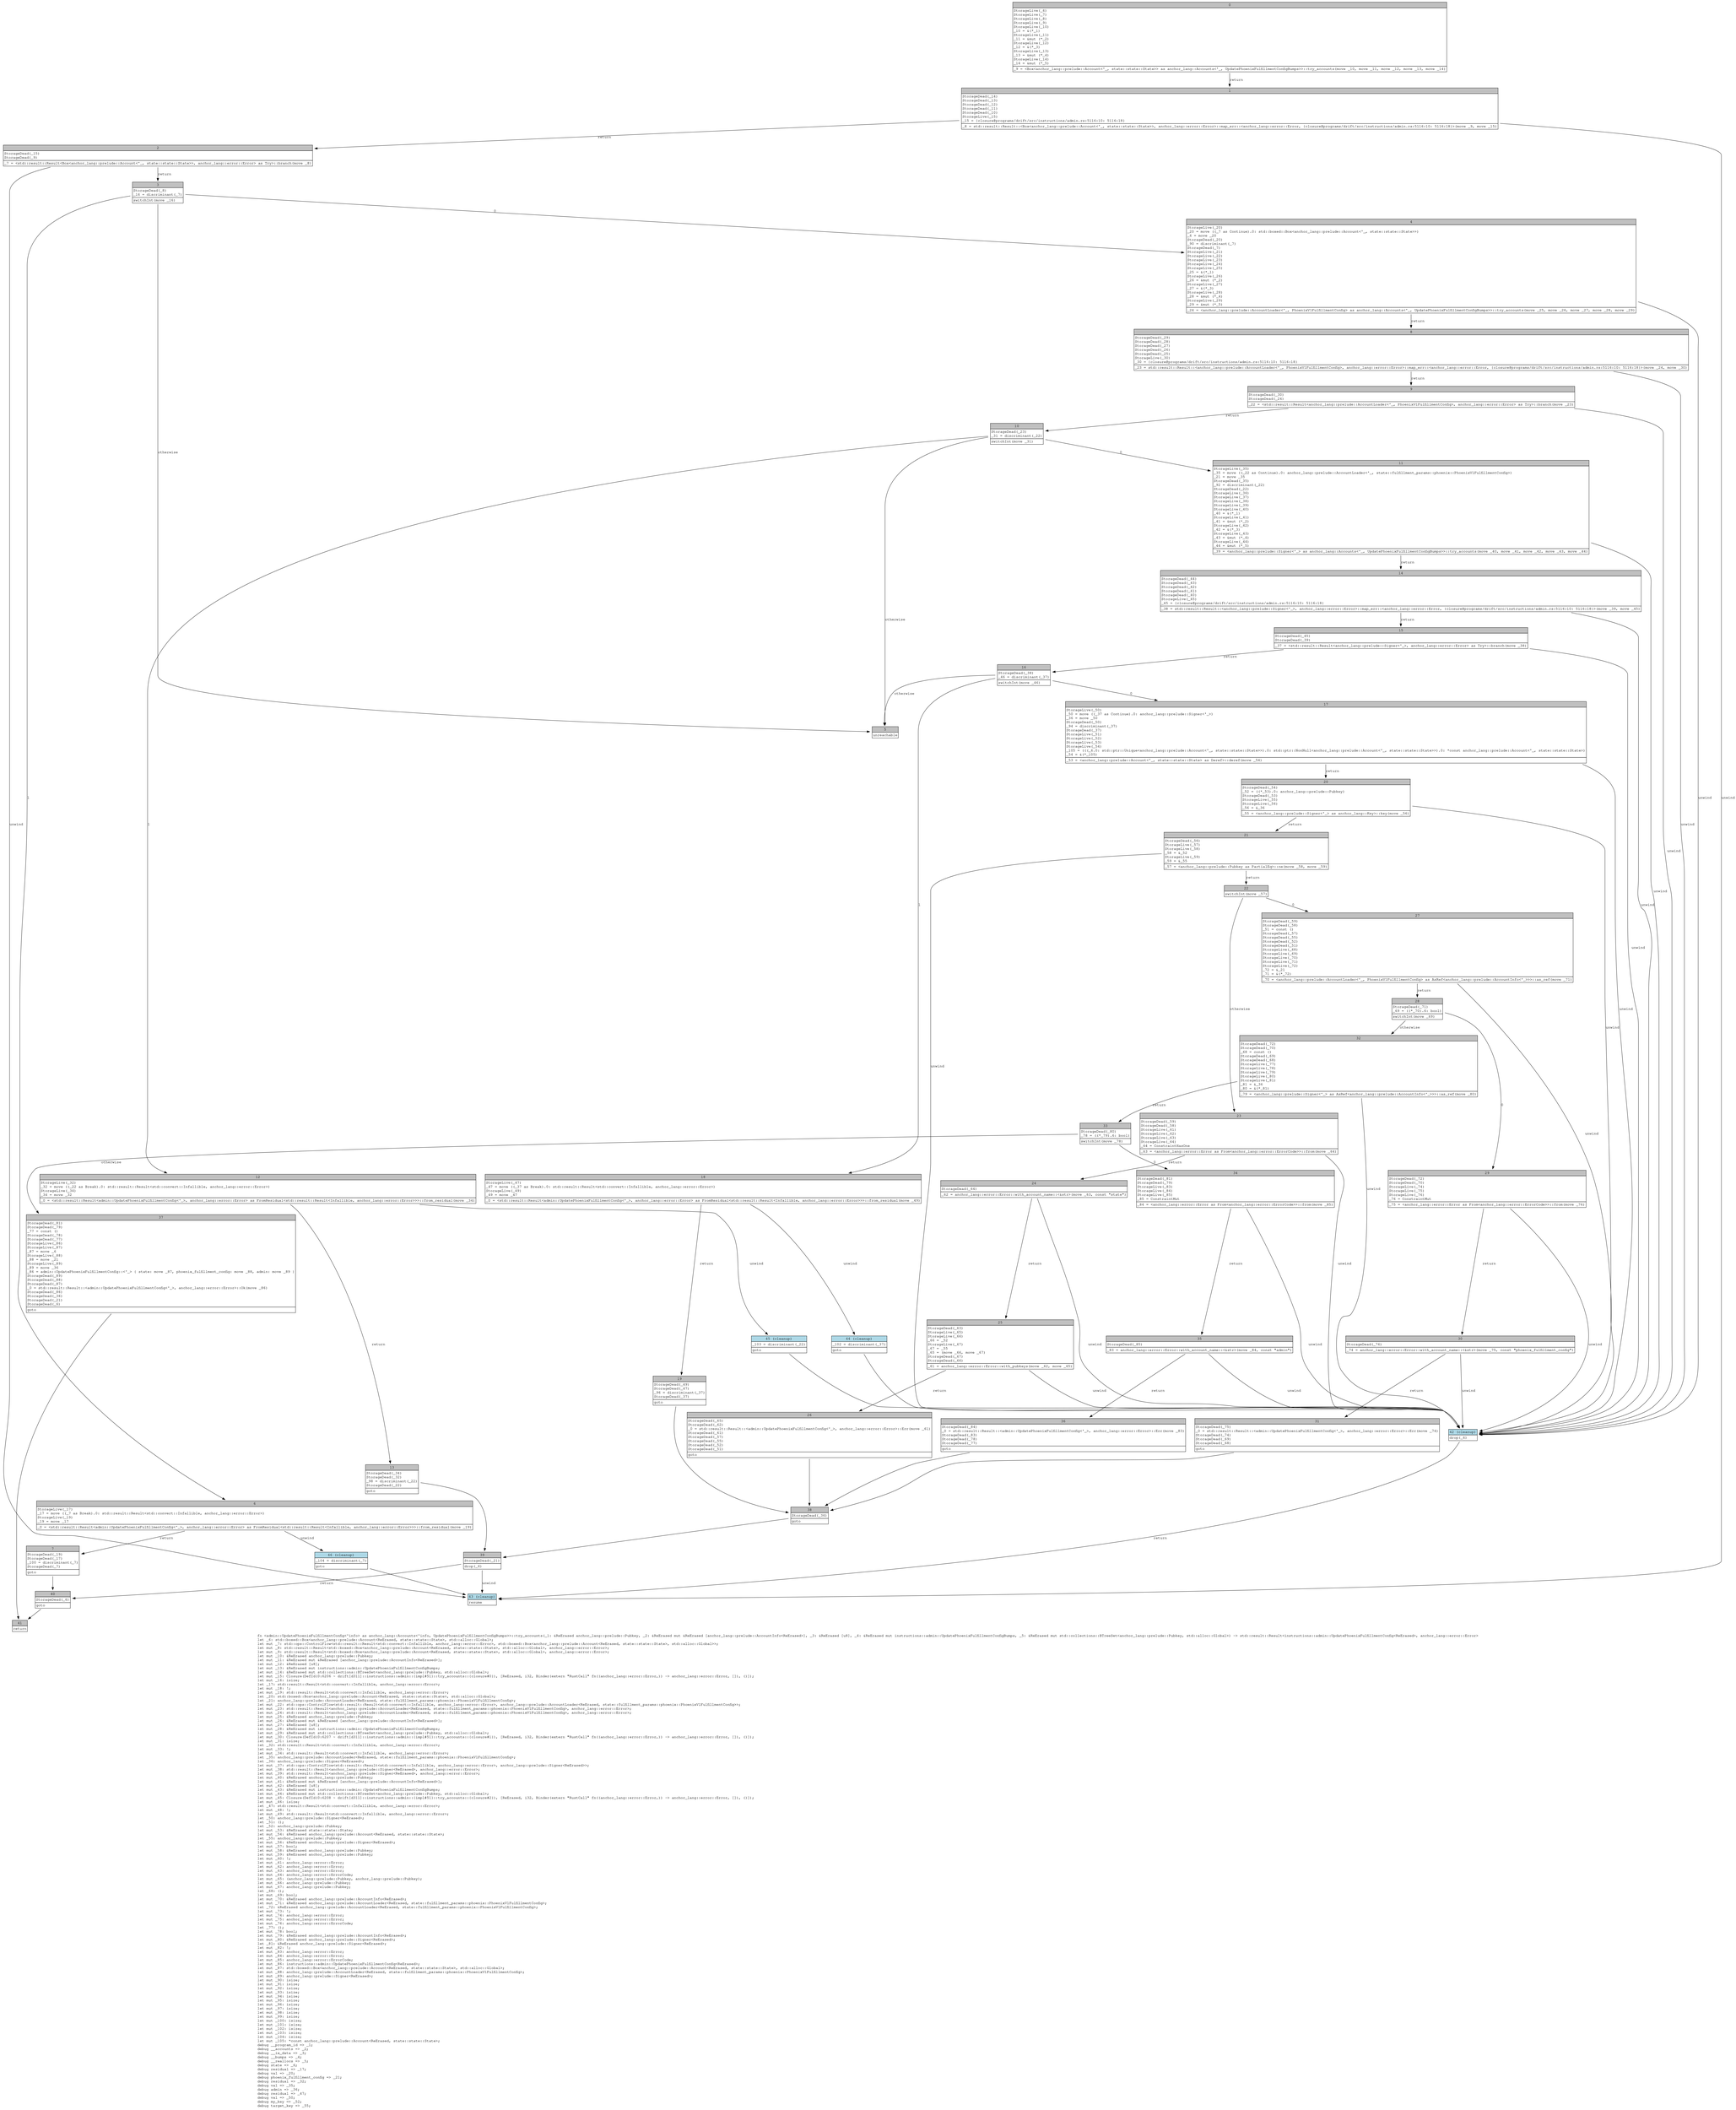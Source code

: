 digraph Mir_0_6205 {
    graph [fontname="Courier, monospace"];
    node [fontname="Courier, monospace"];
    edge [fontname="Courier, monospace"];
    label=<fn &lt;admin::UpdatePhoenixFulfillmentConfig&lt;'info&gt; as anchor_lang::Accounts&lt;'info, UpdatePhoenixFulfillmentConfigBumps&gt;&gt;::try_accounts(_1: &amp;ReErased anchor_lang::prelude::Pubkey, _2: &amp;ReErased mut &amp;ReErased [anchor_lang::prelude::AccountInfo&lt;ReErased&gt;], _3: &amp;ReErased [u8], _4: &amp;ReErased mut instructions::admin::UpdatePhoenixFulfillmentConfigBumps, _5: &amp;ReErased mut std::collections::BTreeSet&lt;anchor_lang::prelude::Pubkey, std::alloc::Global&gt;) -&gt; std::result::Result&lt;instructions::admin::UpdatePhoenixFulfillmentConfig&lt;ReErased&gt;, anchor_lang::error::Error&gt;<br align="left"/>let _6: std::boxed::Box&lt;anchor_lang::prelude::Account&lt;ReErased, state::state::State&gt;, std::alloc::Global&gt;;<br align="left"/>let mut _7: std::ops::ControlFlow&lt;std::result::Result&lt;std::convert::Infallible, anchor_lang::error::Error&gt;, std::boxed::Box&lt;anchor_lang::prelude::Account&lt;ReErased, state::state::State&gt;, std::alloc::Global&gt;&gt;;<br align="left"/>let mut _8: std::result::Result&lt;std::boxed::Box&lt;anchor_lang::prelude::Account&lt;ReErased, state::state::State&gt;, std::alloc::Global&gt;, anchor_lang::error::Error&gt;;<br align="left"/>let mut _9: std::result::Result&lt;std::boxed::Box&lt;anchor_lang::prelude::Account&lt;ReErased, state::state::State&gt;, std::alloc::Global&gt;, anchor_lang::error::Error&gt;;<br align="left"/>let mut _10: &amp;ReErased anchor_lang::prelude::Pubkey;<br align="left"/>let mut _11: &amp;ReErased mut &amp;ReErased [anchor_lang::prelude::AccountInfo&lt;ReErased&gt;];<br align="left"/>let mut _12: &amp;ReErased [u8];<br align="left"/>let mut _13: &amp;ReErased mut instructions::admin::UpdatePhoenixFulfillmentConfigBumps;<br align="left"/>let mut _14: &amp;ReErased mut std::collections::BTreeSet&lt;anchor_lang::prelude::Pubkey, std::alloc::Global&gt;;<br align="left"/>let mut _15: Closure(DefId(0:6206 ~ drift[d311]::instructions::admin::{impl#51}::try_accounts::{closure#0}), [ReErased, i32, Binder(extern &quot;RustCall&quot; fn((anchor_lang::error::Error,)) -&gt; anchor_lang::error::Error, []), ()]);<br align="left"/>let mut _16: isize;<br align="left"/>let _17: std::result::Result&lt;std::convert::Infallible, anchor_lang::error::Error&gt;;<br align="left"/>let mut _18: !;<br align="left"/>let mut _19: std::result::Result&lt;std::convert::Infallible, anchor_lang::error::Error&gt;;<br align="left"/>let _20: std::boxed::Box&lt;anchor_lang::prelude::Account&lt;ReErased, state::state::State&gt;, std::alloc::Global&gt;;<br align="left"/>let _21: anchor_lang::prelude::AccountLoader&lt;ReErased, state::fulfillment_params::phoenix::PhoenixV1FulfillmentConfig&gt;;<br align="left"/>let mut _22: std::ops::ControlFlow&lt;std::result::Result&lt;std::convert::Infallible, anchor_lang::error::Error&gt;, anchor_lang::prelude::AccountLoader&lt;ReErased, state::fulfillment_params::phoenix::PhoenixV1FulfillmentConfig&gt;&gt;;<br align="left"/>let mut _23: std::result::Result&lt;anchor_lang::prelude::AccountLoader&lt;ReErased, state::fulfillment_params::phoenix::PhoenixV1FulfillmentConfig&gt;, anchor_lang::error::Error&gt;;<br align="left"/>let mut _24: std::result::Result&lt;anchor_lang::prelude::AccountLoader&lt;ReErased, state::fulfillment_params::phoenix::PhoenixV1FulfillmentConfig&gt;, anchor_lang::error::Error&gt;;<br align="left"/>let mut _25: &amp;ReErased anchor_lang::prelude::Pubkey;<br align="left"/>let mut _26: &amp;ReErased mut &amp;ReErased [anchor_lang::prelude::AccountInfo&lt;ReErased&gt;];<br align="left"/>let mut _27: &amp;ReErased [u8];<br align="left"/>let mut _28: &amp;ReErased mut instructions::admin::UpdatePhoenixFulfillmentConfigBumps;<br align="left"/>let mut _29: &amp;ReErased mut std::collections::BTreeSet&lt;anchor_lang::prelude::Pubkey, std::alloc::Global&gt;;<br align="left"/>let mut _30: Closure(DefId(0:6207 ~ drift[d311]::instructions::admin::{impl#51}::try_accounts::{closure#1}), [ReErased, i32, Binder(extern &quot;RustCall&quot; fn((anchor_lang::error::Error,)) -&gt; anchor_lang::error::Error, []), ()]);<br align="left"/>let mut _31: isize;<br align="left"/>let _32: std::result::Result&lt;std::convert::Infallible, anchor_lang::error::Error&gt;;<br align="left"/>let mut _33: !;<br align="left"/>let mut _34: std::result::Result&lt;std::convert::Infallible, anchor_lang::error::Error&gt;;<br align="left"/>let _35: anchor_lang::prelude::AccountLoader&lt;ReErased, state::fulfillment_params::phoenix::PhoenixV1FulfillmentConfig&gt;;<br align="left"/>let _36: anchor_lang::prelude::Signer&lt;ReErased&gt;;<br align="left"/>let mut _37: std::ops::ControlFlow&lt;std::result::Result&lt;std::convert::Infallible, anchor_lang::error::Error&gt;, anchor_lang::prelude::Signer&lt;ReErased&gt;&gt;;<br align="left"/>let mut _38: std::result::Result&lt;anchor_lang::prelude::Signer&lt;ReErased&gt;, anchor_lang::error::Error&gt;;<br align="left"/>let mut _39: std::result::Result&lt;anchor_lang::prelude::Signer&lt;ReErased&gt;, anchor_lang::error::Error&gt;;<br align="left"/>let mut _40: &amp;ReErased anchor_lang::prelude::Pubkey;<br align="left"/>let mut _41: &amp;ReErased mut &amp;ReErased [anchor_lang::prelude::AccountInfo&lt;ReErased&gt;];<br align="left"/>let mut _42: &amp;ReErased [u8];<br align="left"/>let mut _43: &amp;ReErased mut instructions::admin::UpdatePhoenixFulfillmentConfigBumps;<br align="left"/>let mut _44: &amp;ReErased mut std::collections::BTreeSet&lt;anchor_lang::prelude::Pubkey, std::alloc::Global&gt;;<br align="left"/>let mut _45: Closure(DefId(0:6208 ~ drift[d311]::instructions::admin::{impl#51}::try_accounts::{closure#2}), [ReErased, i32, Binder(extern &quot;RustCall&quot; fn((anchor_lang::error::Error,)) -&gt; anchor_lang::error::Error, []), ()]);<br align="left"/>let mut _46: isize;<br align="left"/>let _47: std::result::Result&lt;std::convert::Infallible, anchor_lang::error::Error&gt;;<br align="left"/>let mut _48: !;<br align="left"/>let mut _49: std::result::Result&lt;std::convert::Infallible, anchor_lang::error::Error&gt;;<br align="left"/>let _50: anchor_lang::prelude::Signer&lt;ReErased&gt;;<br align="left"/>let _51: ();<br align="left"/>let _52: anchor_lang::prelude::Pubkey;<br align="left"/>let mut _53: &amp;ReErased state::state::State;<br align="left"/>let mut _54: &amp;ReErased anchor_lang::prelude::Account&lt;ReErased, state::state::State&gt;;<br align="left"/>let _55: anchor_lang::prelude::Pubkey;<br align="left"/>let mut _56: &amp;ReErased anchor_lang::prelude::Signer&lt;ReErased&gt;;<br align="left"/>let mut _57: bool;<br align="left"/>let mut _58: &amp;ReErased anchor_lang::prelude::Pubkey;<br align="left"/>let mut _59: &amp;ReErased anchor_lang::prelude::Pubkey;<br align="left"/>let mut _60: !;<br align="left"/>let mut _61: anchor_lang::error::Error;<br align="left"/>let mut _62: anchor_lang::error::Error;<br align="left"/>let mut _63: anchor_lang::error::Error;<br align="left"/>let mut _64: anchor_lang::error::ErrorCode;<br align="left"/>let mut _65: (anchor_lang::prelude::Pubkey, anchor_lang::prelude::Pubkey);<br align="left"/>let mut _66: anchor_lang::prelude::Pubkey;<br align="left"/>let mut _67: anchor_lang::prelude::Pubkey;<br align="left"/>let _68: ();<br align="left"/>let mut _69: bool;<br align="left"/>let mut _70: &amp;ReErased anchor_lang::prelude::AccountInfo&lt;ReErased&gt;;<br align="left"/>let mut _71: &amp;ReErased anchor_lang::prelude::AccountLoader&lt;ReErased, state::fulfillment_params::phoenix::PhoenixV1FulfillmentConfig&gt;;<br align="left"/>let _72: &amp;ReErased anchor_lang::prelude::AccountLoader&lt;ReErased, state::fulfillment_params::phoenix::PhoenixV1FulfillmentConfig&gt;;<br align="left"/>let mut _73: !;<br align="left"/>let mut _74: anchor_lang::error::Error;<br align="left"/>let mut _75: anchor_lang::error::Error;<br align="left"/>let mut _76: anchor_lang::error::ErrorCode;<br align="left"/>let _77: ();<br align="left"/>let mut _78: bool;<br align="left"/>let mut _79: &amp;ReErased anchor_lang::prelude::AccountInfo&lt;ReErased&gt;;<br align="left"/>let mut _80: &amp;ReErased anchor_lang::prelude::Signer&lt;ReErased&gt;;<br align="left"/>let _81: &amp;ReErased anchor_lang::prelude::Signer&lt;ReErased&gt;;<br align="left"/>let mut _82: !;<br align="left"/>let mut _83: anchor_lang::error::Error;<br align="left"/>let mut _84: anchor_lang::error::Error;<br align="left"/>let mut _85: anchor_lang::error::ErrorCode;<br align="left"/>let mut _86: instructions::admin::UpdatePhoenixFulfillmentConfig&lt;ReErased&gt;;<br align="left"/>let mut _87: std::boxed::Box&lt;anchor_lang::prelude::Account&lt;ReErased, state::state::State&gt;, std::alloc::Global&gt;;<br align="left"/>let mut _88: anchor_lang::prelude::AccountLoader&lt;ReErased, state::fulfillment_params::phoenix::PhoenixV1FulfillmentConfig&gt;;<br align="left"/>let mut _89: anchor_lang::prelude::Signer&lt;ReErased&gt;;<br align="left"/>let mut _90: isize;<br align="left"/>let mut _91: isize;<br align="left"/>let mut _92: isize;<br align="left"/>let mut _93: isize;<br align="left"/>let mut _94: isize;<br align="left"/>let mut _95: isize;<br align="left"/>let mut _96: isize;<br align="left"/>let mut _97: isize;<br align="left"/>let mut _98: isize;<br align="left"/>let mut _99: isize;<br align="left"/>let mut _100: isize;<br align="left"/>let mut _101: isize;<br align="left"/>let mut _102: isize;<br align="left"/>let mut _103: isize;<br align="left"/>let mut _104: isize;<br align="left"/>let mut _105: *const anchor_lang::prelude::Account&lt;ReErased, state::state::State&gt;;<br align="left"/>debug __program_id =&gt; _1;<br align="left"/>debug __accounts =&gt; _2;<br align="left"/>debug __ix_data =&gt; _3;<br align="left"/>debug __bumps =&gt; _4;<br align="left"/>debug __reallocs =&gt; _5;<br align="left"/>debug state =&gt; _6;<br align="left"/>debug residual =&gt; _17;<br align="left"/>debug val =&gt; _20;<br align="left"/>debug phoenix_fulfillment_config =&gt; _21;<br align="left"/>debug residual =&gt; _32;<br align="left"/>debug val =&gt; _35;<br align="left"/>debug admin =&gt; _36;<br align="left"/>debug residual =&gt; _47;<br align="left"/>debug val =&gt; _50;<br align="left"/>debug my_key =&gt; _52;<br align="left"/>debug target_key =&gt; _55;<br align="left"/>>;
    bb0__0_6205 [shape="none", label=<<table border="0" cellborder="1" cellspacing="0"><tr><td bgcolor="gray" align="center" colspan="1">0</td></tr><tr><td align="left" balign="left">StorageLive(_6)<br/>StorageLive(_7)<br/>StorageLive(_8)<br/>StorageLive(_9)<br/>StorageLive(_10)<br/>_10 = &amp;(*_1)<br/>StorageLive(_11)<br/>_11 = &amp;mut (*_2)<br/>StorageLive(_12)<br/>_12 = &amp;(*_3)<br/>StorageLive(_13)<br/>_13 = &amp;mut (*_4)<br/>StorageLive(_14)<br/>_14 = &amp;mut (*_5)<br/></td></tr><tr><td align="left">_9 = &lt;Box&lt;anchor_lang::prelude::Account&lt;'_, state::state::State&gt;&gt; as anchor_lang::Accounts&lt;'_, UpdatePhoenixFulfillmentConfigBumps&gt;&gt;::try_accounts(move _10, move _11, move _12, move _13, move _14)</td></tr></table>>];
    bb1__0_6205 [shape="none", label=<<table border="0" cellborder="1" cellspacing="0"><tr><td bgcolor="gray" align="center" colspan="1">1</td></tr><tr><td align="left" balign="left">StorageDead(_14)<br/>StorageDead(_13)<br/>StorageDead(_12)<br/>StorageDead(_11)<br/>StorageDead(_10)<br/>StorageLive(_15)<br/>_15 = {closure@programs/drift/src/instructions/admin.rs:5116:10: 5116:18}<br/></td></tr><tr><td align="left">_8 = std::result::Result::&lt;Box&lt;anchor_lang::prelude::Account&lt;'_, state::state::State&gt;&gt;, anchor_lang::error::Error&gt;::map_err::&lt;anchor_lang::error::Error, {closure@programs/drift/src/instructions/admin.rs:5116:10: 5116:18}&gt;(move _9, move _15)</td></tr></table>>];
    bb2__0_6205 [shape="none", label=<<table border="0" cellborder="1" cellspacing="0"><tr><td bgcolor="gray" align="center" colspan="1">2</td></tr><tr><td align="left" balign="left">StorageDead(_15)<br/>StorageDead(_9)<br/></td></tr><tr><td align="left">_7 = &lt;std::result::Result&lt;Box&lt;anchor_lang::prelude::Account&lt;'_, state::state::State&gt;&gt;, anchor_lang::error::Error&gt; as Try&gt;::branch(move _8)</td></tr></table>>];
    bb3__0_6205 [shape="none", label=<<table border="0" cellborder="1" cellspacing="0"><tr><td bgcolor="gray" align="center" colspan="1">3</td></tr><tr><td align="left" balign="left">StorageDead(_8)<br/>_16 = discriminant(_7)<br/></td></tr><tr><td align="left">switchInt(move _16)</td></tr></table>>];
    bb4__0_6205 [shape="none", label=<<table border="0" cellborder="1" cellspacing="0"><tr><td bgcolor="gray" align="center" colspan="1">4</td></tr><tr><td align="left" balign="left">StorageLive(_20)<br/>_20 = move ((_7 as Continue).0: std::boxed::Box&lt;anchor_lang::prelude::Account&lt;'_, state::state::State&gt;&gt;)<br/>_6 = move _20<br/>StorageDead(_20)<br/>_90 = discriminant(_7)<br/>StorageDead(_7)<br/>StorageLive(_21)<br/>StorageLive(_22)<br/>StorageLive(_23)<br/>StorageLive(_24)<br/>StorageLive(_25)<br/>_25 = &amp;(*_1)<br/>StorageLive(_26)<br/>_26 = &amp;mut (*_2)<br/>StorageLive(_27)<br/>_27 = &amp;(*_3)<br/>StorageLive(_28)<br/>_28 = &amp;mut (*_4)<br/>StorageLive(_29)<br/>_29 = &amp;mut (*_5)<br/></td></tr><tr><td align="left">_24 = &lt;anchor_lang::prelude::AccountLoader&lt;'_, PhoenixV1FulfillmentConfig&gt; as anchor_lang::Accounts&lt;'_, UpdatePhoenixFulfillmentConfigBumps&gt;&gt;::try_accounts(move _25, move _26, move _27, move _28, move _29)</td></tr></table>>];
    bb5__0_6205 [shape="none", label=<<table border="0" cellborder="1" cellspacing="0"><tr><td bgcolor="gray" align="center" colspan="1">5</td></tr><tr><td align="left">unreachable</td></tr></table>>];
    bb6__0_6205 [shape="none", label=<<table border="0" cellborder="1" cellspacing="0"><tr><td bgcolor="gray" align="center" colspan="1">6</td></tr><tr><td align="left" balign="left">StorageLive(_17)<br/>_17 = move ((_7 as Break).0: std::result::Result&lt;std::convert::Infallible, anchor_lang::error::Error&gt;)<br/>StorageLive(_19)<br/>_19 = move _17<br/></td></tr><tr><td align="left">_0 = &lt;std::result::Result&lt;admin::UpdatePhoenixFulfillmentConfig&lt;'_&gt;, anchor_lang::error::Error&gt; as FromResidual&lt;std::result::Result&lt;Infallible, anchor_lang::error::Error&gt;&gt;&gt;::from_residual(move _19)</td></tr></table>>];
    bb7__0_6205 [shape="none", label=<<table border="0" cellborder="1" cellspacing="0"><tr><td bgcolor="gray" align="center" colspan="1">7</td></tr><tr><td align="left" balign="left">StorageDead(_19)<br/>StorageDead(_17)<br/>_100 = discriminant(_7)<br/>StorageDead(_7)<br/></td></tr><tr><td align="left">goto</td></tr></table>>];
    bb8__0_6205 [shape="none", label=<<table border="0" cellborder="1" cellspacing="0"><tr><td bgcolor="gray" align="center" colspan="1">8</td></tr><tr><td align="left" balign="left">StorageDead(_29)<br/>StorageDead(_28)<br/>StorageDead(_27)<br/>StorageDead(_26)<br/>StorageDead(_25)<br/>StorageLive(_30)<br/>_30 = {closure@programs/drift/src/instructions/admin.rs:5116:10: 5116:18}<br/></td></tr><tr><td align="left">_23 = std::result::Result::&lt;anchor_lang::prelude::AccountLoader&lt;'_, PhoenixV1FulfillmentConfig&gt;, anchor_lang::error::Error&gt;::map_err::&lt;anchor_lang::error::Error, {closure@programs/drift/src/instructions/admin.rs:5116:10: 5116:18}&gt;(move _24, move _30)</td></tr></table>>];
    bb9__0_6205 [shape="none", label=<<table border="0" cellborder="1" cellspacing="0"><tr><td bgcolor="gray" align="center" colspan="1">9</td></tr><tr><td align="left" balign="left">StorageDead(_30)<br/>StorageDead(_24)<br/></td></tr><tr><td align="left">_22 = &lt;std::result::Result&lt;anchor_lang::prelude::AccountLoader&lt;'_, PhoenixV1FulfillmentConfig&gt;, anchor_lang::error::Error&gt; as Try&gt;::branch(move _23)</td></tr></table>>];
    bb10__0_6205 [shape="none", label=<<table border="0" cellborder="1" cellspacing="0"><tr><td bgcolor="gray" align="center" colspan="1">10</td></tr><tr><td align="left" balign="left">StorageDead(_23)<br/>_31 = discriminant(_22)<br/></td></tr><tr><td align="left">switchInt(move _31)</td></tr></table>>];
    bb11__0_6205 [shape="none", label=<<table border="0" cellborder="1" cellspacing="0"><tr><td bgcolor="gray" align="center" colspan="1">11</td></tr><tr><td align="left" balign="left">StorageLive(_35)<br/>_35 = move ((_22 as Continue).0: anchor_lang::prelude::AccountLoader&lt;'_, state::fulfillment_params::phoenix::PhoenixV1FulfillmentConfig&gt;)<br/>_21 = move _35<br/>StorageDead(_35)<br/>_92 = discriminant(_22)<br/>StorageDead(_22)<br/>StorageLive(_36)<br/>StorageLive(_37)<br/>StorageLive(_38)<br/>StorageLive(_39)<br/>StorageLive(_40)<br/>_40 = &amp;(*_1)<br/>StorageLive(_41)<br/>_41 = &amp;mut (*_2)<br/>StorageLive(_42)<br/>_42 = &amp;(*_3)<br/>StorageLive(_43)<br/>_43 = &amp;mut (*_4)<br/>StorageLive(_44)<br/>_44 = &amp;mut (*_5)<br/></td></tr><tr><td align="left">_39 = &lt;anchor_lang::prelude::Signer&lt;'_&gt; as anchor_lang::Accounts&lt;'_, UpdatePhoenixFulfillmentConfigBumps&gt;&gt;::try_accounts(move _40, move _41, move _42, move _43, move _44)</td></tr></table>>];
    bb12__0_6205 [shape="none", label=<<table border="0" cellborder="1" cellspacing="0"><tr><td bgcolor="gray" align="center" colspan="1">12</td></tr><tr><td align="left" balign="left">StorageLive(_32)<br/>_32 = move ((_22 as Break).0: std::result::Result&lt;std::convert::Infallible, anchor_lang::error::Error&gt;)<br/>StorageLive(_34)<br/>_34 = move _32<br/></td></tr><tr><td align="left">_0 = &lt;std::result::Result&lt;admin::UpdatePhoenixFulfillmentConfig&lt;'_&gt;, anchor_lang::error::Error&gt; as FromResidual&lt;std::result::Result&lt;Infallible, anchor_lang::error::Error&gt;&gt;&gt;::from_residual(move _34)</td></tr></table>>];
    bb13__0_6205 [shape="none", label=<<table border="0" cellborder="1" cellspacing="0"><tr><td bgcolor="gray" align="center" colspan="1">13</td></tr><tr><td align="left" balign="left">StorageDead(_34)<br/>StorageDead(_32)<br/>_98 = discriminant(_22)<br/>StorageDead(_22)<br/></td></tr><tr><td align="left">goto</td></tr></table>>];
    bb14__0_6205 [shape="none", label=<<table border="0" cellborder="1" cellspacing="0"><tr><td bgcolor="gray" align="center" colspan="1">14</td></tr><tr><td align="left" balign="left">StorageDead(_44)<br/>StorageDead(_43)<br/>StorageDead(_42)<br/>StorageDead(_41)<br/>StorageDead(_40)<br/>StorageLive(_45)<br/>_45 = {closure@programs/drift/src/instructions/admin.rs:5116:10: 5116:18}<br/></td></tr><tr><td align="left">_38 = std::result::Result::&lt;anchor_lang::prelude::Signer&lt;'_&gt;, anchor_lang::error::Error&gt;::map_err::&lt;anchor_lang::error::Error, {closure@programs/drift/src/instructions/admin.rs:5116:10: 5116:18}&gt;(move _39, move _45)</td></tr></table>>];
    bb15__0_6205 [shape="none", label=<<table border="0" cellborder="1" cellspacing="0"><tr><td bgcolor="gray" align="center" colspan="1">15</td></tr><tr><td align="left" balign="left">StorageDead(_45)<br/>StorageDead(_39)<br/></td></tr><tr><td align="left">_37 = &lt;std::result::Result&lt;anchor_lang::prelude::Signer&lt;'_&gt;, anchor_lang::error::Error&gt; as Try&gt;::branch(move _38)</td></tr></table>>];
    bb16__0_6205 [shape="none", label=<<table border="0" cellborder="1" cellspacing="0"><tr><td bgcolor="gray" align="center" colspan="1">16</td></tr><tr><td align="left" balign="left">StorageDead(_38)<br/>_46 = discriminant(_37)<br/></td></tr><tr><td align="left">switchInt(move _46)</td></tr></table>>];
    bb17__0_6205 [shape="none", label=<<table border="0" cellborder="1" cellspacing="0"><tr><td bgcolor="gray" align="center" colspan="1">17</td></tr><tr><td align="left" balign="left">StorageLive(_50)<br/>_50 = move ((_37 as Continue).0: anchor_lang::prelude::Signer&lt;'_&gt;)<br/>_36 = move _50<br/>StorageDead(_50)<br/>_94 = discriminant(_37)<br/>StorageDead(_37)<br/>StorageLive(_51)<br/>StorageLive(_52)<br/>StorageLive(_53)<br/>StorageLive(_54)<br/>_105 = (((_6.0: std::ptr::Unique&lt;anchor_lang::prelude::Account&lt;'_, state::state::State&gt;&gt;).0: std::ptr::NonNull&lt;anchor_lang::prelude::Account&lt;'_, state::state::State&gt;&gt;).0: *const anchor_lang::prelude::Account&lt;'_, state::state::State&gt;)<br/>_54 = &amp;(*_105)<br/></td></tr><tr><td align="left">_53 = &lt;anchor_lang::prelude::Account&lt;'_, state::state::State&gt; as Deref&gt;::deref(move _54)</td></tr></table>>];
    bb18__0_6205 [shape="none", label=<<table border="0" cellborder="1" cellspacing="0"><tr><td bgcolor="gray" align="center" colspan="1">18</td></tr><tr><td align="left" balign="left">StorageLive(_47)<br/>_47 = move ((_37 as Break).0: std::result::Result&lt;std::convert::Infallible, anchor_lang::error::Error&gt;)<br/>StorageLive(_49)<br/>_49 = move _47<br/></td></tr><tr><td align="left">_0 = &lt;std::result::Result&lt;admin::UpdatePhoenixFulfillmentConfig&lt;'_&gt;, anchor_lang::error::Error&gt; as FromResidual&lt;std::result::Result&lt;Infallible, anchor_lang::error::Error&gt;&gt;&gt;::from_residual(move _49)</td></tr></table>>];
    bb19__0_6205 [shape="none", label=<<table border="0" cellborder="1" cellspacing="0"><tr><td bgcolor="gray" align="center" colspan="1">19</td></tr><tr><td align="left" balign="left">StorageDead(_49)<br/>StorageDead(_47)<br/>_96 = discriminant(_37)<br/>StorageDead(_37)<br/></td></tr><tr><td align="left">goto</td></tr></table>>];
    bb20__0_6205 [shape="none", label=<<table border="0" cellborder="1" cellspacing="0"><tr><td bgcolor="gray" align="center" colspan="1">20</td></tr><tr><td align="left" balign="left">StorageDead(_54)<br/>_52 = ((*_53).0: anchor_lang::prelude::Pubkey)<br/>StorageDead(_53)<br/>StorageLive(_55)<br/>StorageLive(_56)<br/>_56 = &amp;_36<br/></td></tr><tr><td align="left">_55 = &lt;anchor_lang::prelude::Signer&lt;'_&gt; as anchor_lang::Key&gt;::key(move _56)</td></tr></table>>];
    bb21__0_6205 [shape="none", label=<<table border="0" cellborder="1" cellspacing="0"><tr><td bgcolor="gray" align="center" colspan="1">21</td></tr><tr><td align="left" balign="left">StorageDead(_56)<br/>StorageLive(_57)<br/>StorageLive(_58)<br/>_58 = &amp;_52<br/>StorageLive(_59)<br/>_59 = &amp;_55<br/></td></tr><tr><td align="left">_57 = &lt;anchor_lang::prelude::Pubkey as PartialEq&gt;::ne(move _58, move _59)</td></tr></table>>];
    bb22__0_6205 [shape="none", label=<<table border="0" cellborder="1" cellspacing="0"><tr><td bgcolor="gray" align="center" colspan="1">22</td></tr><tr><td align="left">switchInt(move _57)</td></tr></table>>];
    bb23__0_6205 [shape="none", label=<<table border="0" cellborder="1" cellspacing="0"><tr><td bgcolor="gray" align="center" colspan="1">23</td></tr><tr><td align="left" balign="left">StorageDead(_59)<br/>StorageDead(_58)<br/>StorageLive(_61)<br/>StorageLive(_62)<br/>StorageLive(_63)<br/>StorageLive(_64)<br/>_64 = ConstraintHasOne<br/></td></tr><tr><td align="left">_63 = &lt;anchor_lang::error::Error as From&lt;anchor_lang::error::ErrorCode&gt;&gt;::from(move _64)</td></tr></table>>];
    bb24__0_6205 [shape="none", label=<<table border="0" cellborder="1" cellspacing="0"><tr><td bgcolor="gray" align="center" colspan="1">24</td></tr><tr><td align="left" balign="left">StorageDead(_64)<br/></td></tr><tr><td align="left">_62 = anchor_lang::error::Error::with_account_name::&lt;&amp;str&gt;(move _63, const &quot;state&quot;)</td></tr></table>>];
    bb25__0_6205 [shape="none", label=<<table border="0" cellborder="1" cellspacing="0"><tr><td bgcolor="gray" align="center" colspan="1">25</td></tr><tr><td align="left" balign="left">StorageDead(_63)<br/>StorageLive(_65)<br/>StorageLive(_66)<br/>_66 = _52<br/>StorageLive(_67)<br/>_67 = _55<br/>_65 = (move _66, move _67)<br/>StorageDead(_67)<br/>StorageDead(_66)<br/></td></tr><tr><td align="left">_61 = anchor_lang::error::Error::with_pubkeys(move _62, move _65)</td></tr></table>>];
    bb26__0_6205 [shape="none", label=<<table border="0" cellborder="1" cellspacing="0"><tr><td bgcolor="gray" align="center" colspan="1">26</td></tr><tr><td align="left" balign="left">StorageDead(_65)<br/>StorageDead(_62)<br/>_0 = std::result::Result::&lt;admin::UpdatePhoenixFulfillmentConfig&lt;'_&gt;, anchor_lang::error::Error&gt;::Err(move _61)<br/>StorageDead(_61)<br/>StorageDead(_57)<br/>StorageDead(_55)<br/>StorageDead(_52)<br/>StorageDead(_51)<br/></td></tr><tr><td align="left">goto</td></tr></table>>];
    bb27__0_6205 [shape="none", label=<<table border="0" cellborder="1" cellspacing="0"><tr><td bgcolor="gray" align="center" colspan="1">27</td></tr><tr><td align="left" balign="left">StorageDead(_59)<br/>StorageDead(_58)<br/>_51 = const ()<br/>StorageDead(_57)<br/>StorageDead(_55)<br/>StorageDead(_52)<br/>StorageDead(_51)<br/>StorageLive(_68)<br/>StorageLive(_69)<br/>StorageLive(_70)<br/>StorageLive(_71)<br/>StorageLive(_72)<br/>_72 = &amp;_21<br/>_71 = &amp;(*_72)<br/></td></tr><tr><td align="left">_70 = &lt;anchor_lang::prelude::AccountLoader&lt;'_, PhoenixV1FulfillmentConfig&gt; as AsRef&lt;anchor_lang::prelude::AccountInfo&lt;'_&gt;&gt;&gt;::as_ref(move _71)</td></tr></table>>];
    bb28__0_6205 [shape="none", label=<<table border="0" cellborder="1" cellspacing="0"><tr><td bgcolor="gray" align="center" colspan="1">28</td></tr><tr><td align="left" balign="left">StorageDead(_71)<br/>_69 = ((*_70).6: bool)<br/></td></tr><tr><td align="left">switchInt(move _69)</td></tr></table>>];
    bb29__0_6205 [shape="none", label=<<table border="0" cellborder="1" cellspacing="0"><tr><td bgcolor="gray" align="center" colspan="1">29</td></tr><tr><td align="left" balign="left">StorageDead(_72)<br/>StorageDead(_70)<br/>StorageLive(_74)<br/>StorageLive(_75)<br/>StorageLive(_76)<br/>_76 = ConstraintMut<br/></td></tr><tr><td align="left">_75 = &lt;anchor_lang::error::Error as From&lt;anchor_lang::error::ErrorCode&gt;&gt;::from(move _76)</td></tr></table>>];
    bb30__0_6205 [shape="none", label=<<table border="0" cellborder="1" cellspacing="0"><tr><td bgcolor="gray" align="center" colspan="1">30</td></tr><tr><td align="left" balign="left">StorageDead(_76)<br/></td></tr><tr><td align="left">_74 = anchor_lang::error::Error::with_account_name::&lt;&amp;str&gt;(move _75, const &quot;phoenix_fulfillment_config&quot;)</td></tr></table>>];
    bb31__0_6205 [shape="none", label=<<table border="0" cellborder="1" cellspacing="0"><tr><td bgcolor="gray" align="center" colspan="1">31</td></tr><tr><td align="left" balign="left">StorageDead(_75)<br/>_0 = std::result::Result::&lt;admin::UpdatePhoenixFulfillmentConfig&lt;'_&gt;, anchor_lang::error::Error&gt;::Err(move _74)<br/>StorageDead(_74)<br/>StorageDead(_69)<br/>StorageDead(_68)<br/></td></tr><tr><td align="left">goto</td></tr></table>>];
    bb32__0_6205 [shape="none", label=<<table border="0" cellborder="1" cellspacing="0"><tr><td bgcolor="gray" align="center" colspan="1">32</td></tr><tr><td align="left" balign="left">StorageDead(_72)<br/>StorageDead(_70)<br/>_68 = const ()<br/>StorageDead(_69)<br/>StorageDead(_68)<br/>StorageLive(_77)<br/>StorageLive(_78)<br/>StorageLive(_79)<br/>StorageLive(_80)<br/>StorageLive(_81)<br/>_81 = &amp;_36<br/>_80 = &amp;(*_81)<br/></td></tr><tr><td align="left">_79 = &lt;anchor_lang::prelude::Signer&lt;'_&gt; as AsRef&lt;anchor_lang::prelude::AccountInfo&lt;'_&gt;&gt;&gt;::as_ref(move _80)</td></tr></table>>];
    bb33__0_6205 [shape="none", label=<<table border="0" cellborder="1" cellspacing="0"><tr><td bgcolor="gray" align="center" colspan="1">33</td></tr><tr><td align="left" balign="left">StorageDead(_80)<br/>_78 = ((*_79).6: bool)<br/></td></tr><tr><td align="left">switchInt(move _78)</td></tr></table>>];
    bb34__0_6205 [shape="none", label=<<table border="0" cellborder="1" cellspacing="0"><tr><td bgcolor="gray" align="center" colspan="1">34</td></tr><tr><td align="left" balign="left">StorageDead(_81)<br/>StorageDead(_79)<br/>StorageLive(_83)<br/>StorageLive(_84)<br/>StorageLive(_85)<br/>_85 = ConstraintMut<br/></td></tr><tr><td align="left">_84 = &lt;anchor_lang::error::Error as From&lt;anchor_lang::error::ErrorCode&gt;&gt;::from(move _85)</td></tr></table>>];
    bb35__0_6205 [shape="none", label=<<table border="0" cellborder="1" cellspacing="0"><tr><td bgcolor="gray" align="center" colspan="1">35</td></tr><tr><td align="left" balign="left">StorageDead(_85)<br/></td></tr><tr><td align="left">_83 = anchor_lang::error::Error::with_account_name::&lt;&amp;str&gt;(move _84, const &quot;admin&quot;)</td></tr></table>>];
    bb36__0_6205 [shape="none", label=<<table border="0" cellborder="1" cellspacing="0"><tr><td bgcolor="gray" align="center" colspan="1">36</td></tr><tr><td align="left" balign="left">StorageDead(_84)<br/>_0 = std::result::Result::&lt;admin::UpdatePhoenixFulfillmentConfig&lt;'_&gt;, anchor_lang::error::Error&gt;::Err(move _83)<br/>StorageDead(_83)<br/>StorageDead(_78)<br/>StorageDead(_77)<br/></td></tr><tr><td align="left">goto</td></tr></table>>];
    bb37__0_6205 [shape="none", label=<<table border="0" cellborder="1" cellspacing="0"><tr><td bgcolor="gray" align="center" colspan="1">37</td></tr><tr><td align="left" balign="left">StorageDead(_81)<br/>StorageDead(_79)<br/>_77 = const ()<br/>StorageDead(_78)<br/>StorageDead(_77)<br/>StorageLive(_86)<br/>StorageLive(_87)<br/>_87 = move _6<br/>StorageLive(_88)<br/>_88 = move _21<br/>StorageLive(_89)<br/>_89 = move _36<br/>_86 = admin::UpdatePhoenixFulfillmentConfig::&lt;'_&gt; { state: move _87, phoenix_fulfillment_config: move _88, admin: move _89 }<br/>StorageDead(_89)<br/>StorageDead(_88)<br/>StorageDead(_87)<br/>_0 = std::result::Result::&lt;admin::UpdatePhoenixFulfillmentConfig&lt;'_&gt;, anchor_lang::error::Error&gt;::Ok(move _86)<br/>StorageDead(_86)<br/>StorageDead(_36)<br/>StorageDead(_21)<br/>StorageDead(_6)<br/></td></tr><tr><td align="left">goto</td></tr></table>>];
    bb38__0_6205 [shape="none", label=<<table border="0" cellborder="1" cellspacing="0"><tr><td bgcolor="gray" align="center" colspan="1">38</td></tr><tr><td align="left" balign="left">StorageDead(_36)<br/></td></tr><tr><td align="left">goto</td></tr></table>>];
    bb39__0_6205 [shape="none", label=<<table border="0" cellborder="1" cellspacing="0"><tr><td bgcolor="gray" align="center" colspan="1">39</td></tr><tr><td align="left" balign="left">StorageDead(_21)<br/></td></tr><tr><td align="left">drop(_6)</td></tr></table>>];
    bb40__0_6205 [shape="none", label=<<table border="0" cellborder="1" cellspacing="0"><tr><td bgcolor="gray" align="center" colspan="1">40</td></tr><tr><td align="left" balign="left">StorageDead(_6)<br/></td></tr><tr><td align="left">goto</td></tr></table>>];
    bb41__0_6205 [shape="none", label=<<table border="0" cellborder="1" cellspacing="0"><tr><td bgcolor="gray" align="center" colspan="1">41</td></tr><tr><td align="left">return</td></tr></table>>];
    bb42__0_6205 [shape="none", label=<<table border="0" cellborder="1" cellspacing="0"><tr><td bgcolor="lightblue" align="center" colspan="1">42 (cleanup)</td></tr><tr><td align="left">drop(_6)</td></tr></table>>];
    bb43__0_6205 [shape="none", label=<<table border="0" cellborder="1" cellspacing="0"><tr><td bgcolor="lightblue" align="center" colspan="1">43 (cleanup)</td></tr><tr><td align="left">resume</td></tr></table>>];
    bb44__0_6205 [shape="none", label=<<table border="0" cellborder="1" cellspacing="0"><tr><td bgcolor="lightblue" align="center" colspan="1">44 (cleanup)</td></tr><tr><td align="left" balign="left">_102 = discriminant(_37)<br/></td></tr><tr><td align="left">goto</td></tr></table>>];
    bb45__0_6205 [shape="none", label=<<table border="0" cellborder="1" cellspacing="0"><tr><td bgcolor="lightblue" align="center" colspan="1">45 (cleanup)</td></tr><tr><td align="left" balign="left">_103 = discriminant(_22)<br/></td></tr><tr><td align="left">goto</td></tr></table>>];
    bb46__0_6205 [shape="none", label=<<table border="0" cellborder="1" cellspacing="0"><tr><td bgcolor="lightblue" align="center" colspan="1">46 (cleanup)</td></tr><tr><td align="left" balign="left">_104 = discriminant(_7)<br/></td></tr><tr><td align="left">goto</td></tr></table>>];
    bb0__0_6205 -> bb1__0_6205 [label="return"];
    bb1__0_6205 -> bb2__0_6205 [label="return"];
    bb1__0_6205 -> bb43__0_6205 [label="unwind"];
    bb2__0_6205 -> bb3__0_6205 [label="return"];
    bb2__0_6205 -> bb43__0_6205 [label="unwind"];
    bb3__0_6205 -> bb4__0_6205 [label="0"];
    bb3__0_6205 -> bb6__0_6205 [label="1"];
    bb3__0_6205 -> bb5__0_6205 [label="otherwise"];
    bb4__0_6205 -> bb8__0_6205 [label="return"];
    bb4__0_6205 -> bb42__0_6205 [label="unwind"];
    bb6__0_6205 -> bb7__0_6205 [label="return"];
    bb6__0_6205 -> bb46__0_6205 [label="unwind"];
    bb7__0_6205 -> bb40__0_6205 [label=""];
    bb8__0_6205 -> bb9__0_6205 [label="return"];
    bb8__0_6205 -> bb42__0_6205 [label="unwind"];
    bb9__0_6205 -> bb10__0_6205 [label="return"];
    bb9__0_6205 -> bb42__0_6205 [label="unwind"];
    bb10__0_6205 -> bb11__0_6205 [label="0"];
    bb10__0_6205 -> bb12__0_6205 [label="1"];
    bb10__0_6205 -> bb5__0_6205 [label="otherwise"];
    bb11__0_6205 -> bb14__0_6205 [label="return"];
    bb11__0_6205 -> bb42__0_6205 [label="unwind"];
    bb12__0_6205 -> bb13__0_6205 [label="return"];
    bb12__0_6205 -> bb45__0_6205 [label="unwind"];
    bb13__0_6205 -> bb39__0_6205 [label=""];
    bb14__0_6205 -> bb15__0_6205 [label="return"];
    bb14__0_6205 -> bb42__0_6205 [label="unwind"];
    bb15__0_6205 -> bb16__0_6205 [label="return"];
    bb15__0_6205 -> bb42__0_6205 [label="unwind"];
    bb16__0_6205 -> bb17__0_6205 [label="0"];
    bb16__0_6205 -> bb18__0_6205 [label="1"];
    bb16__0_6205 -> bb5__0_6205 [label="otherwise"];
    bb17__0_6205 -> bb20__0_6205 [label="return"];
    bb17__0_6205 -> bb42__0_6205 [label="unwind"];
    bb18__0_6205 -> bb19__0_6205 [label="return"];
    bb18__0_6205 -> bb44__0_6205 [label="unwind"];
    bb19__0_6205 -> bb38__0_6205 [label=""];
    bb20__0_6205 -> bb21__0_6205 [label="return"];
    bb20__0_6205 -> bb42__0_6205 [label="unwind"];
    bb21__0_6205 -> bb22__0_6205 [label="return"];
    bb21__0_6205 -> bb42__0_6205 [label="unwind"];
    bb22__0_6205 -> bb27__0_6205 [label="0"];
    bb22__0_6205 -> bb23__0_6205 [label="otherwise"];
    bb23__0_6205 -> bb24__0_6205 [label="return"];
    bb23__0_6205 -> bb42__0_6205 [label="unwind"];
    bb24__0_6205 -> bb25__0_6205 [label="return"];
    bb24__0_6205 -> bb42__0_6205 [label="unwind"];
    bb25__0_6205 -> bb26__0_6205 [label="return"];
    bb25__0_6205 -> bb42__0_6205 [label="unwind"];
    bb26__0_6205 -> bb38__0_6205 [label=""];
    bb27__0_6205 -> bb28__0_6205 [label="return"];
    bb27__0_6205 -> bb42__0_6205 [label="unwind"];
    bb28__0_6205 -> bb29__0_6205 [label="0"];
    bb28__0_6205 -> bb32__0_6205 [label="otherwise"];
    bb29__0_6205 -> bb30__0_6205 [label="return"];
    bb29__0_6205 -> bb42__0_6205 [label="unwind"];
    bb30__0_6205 -> bb31__0_6205 [label="return"];
    bb30__0_6205 -> bb42__0_6205 [label="unwind"];
    bb31__0_6205 -> bb38__0_6205 [label=""];
    bb32__0_6205 -> bb33__0_6205 [label="return"];
    bb32__0_6205 -> bb42__0_6205 [label="unwind"];
    bb33__0_6205 -> bb34__0_6205 [label="0"];
    bb33__0_6205 -> bb37__0_6205 [label="otherwise"];
    bb34__0_6205 -> bb35__0_6205 [label="return"];
    bb34__0_6205 -> bb42__0_6205 [label="unwind"];
    bb35__0_6205 -> bb36__0_6205 [label="return"];
    bb35__0_6205 -> bb42__0_6205 [label="unwind"];
    bb36__0_6205 -> bb38__0_6205 [label=""];
    bb37__0_6205 -> bb41__0_6205 [label=""];
    bb38__0_6205 -> bb39__0_6205 [label=""];
    bb39__0_6205 -> bb40__0_6205 [label="return"];
    bb39__0_6205 -> bb43__0_6205 [label="unwind"];
    bb40__0_6205 -> bb41__0_6205 [label=""];
    bb42__0_6205 -> bb43__0_6205 [label="return"];
    bb44__0_6205 -> bb42__0_6205 [label=""];
    bb45__0_6205 -> bb42__0_6205 [label=""];
    bb46__0_6205 -> bb43__0_6205 [label=""];
}

